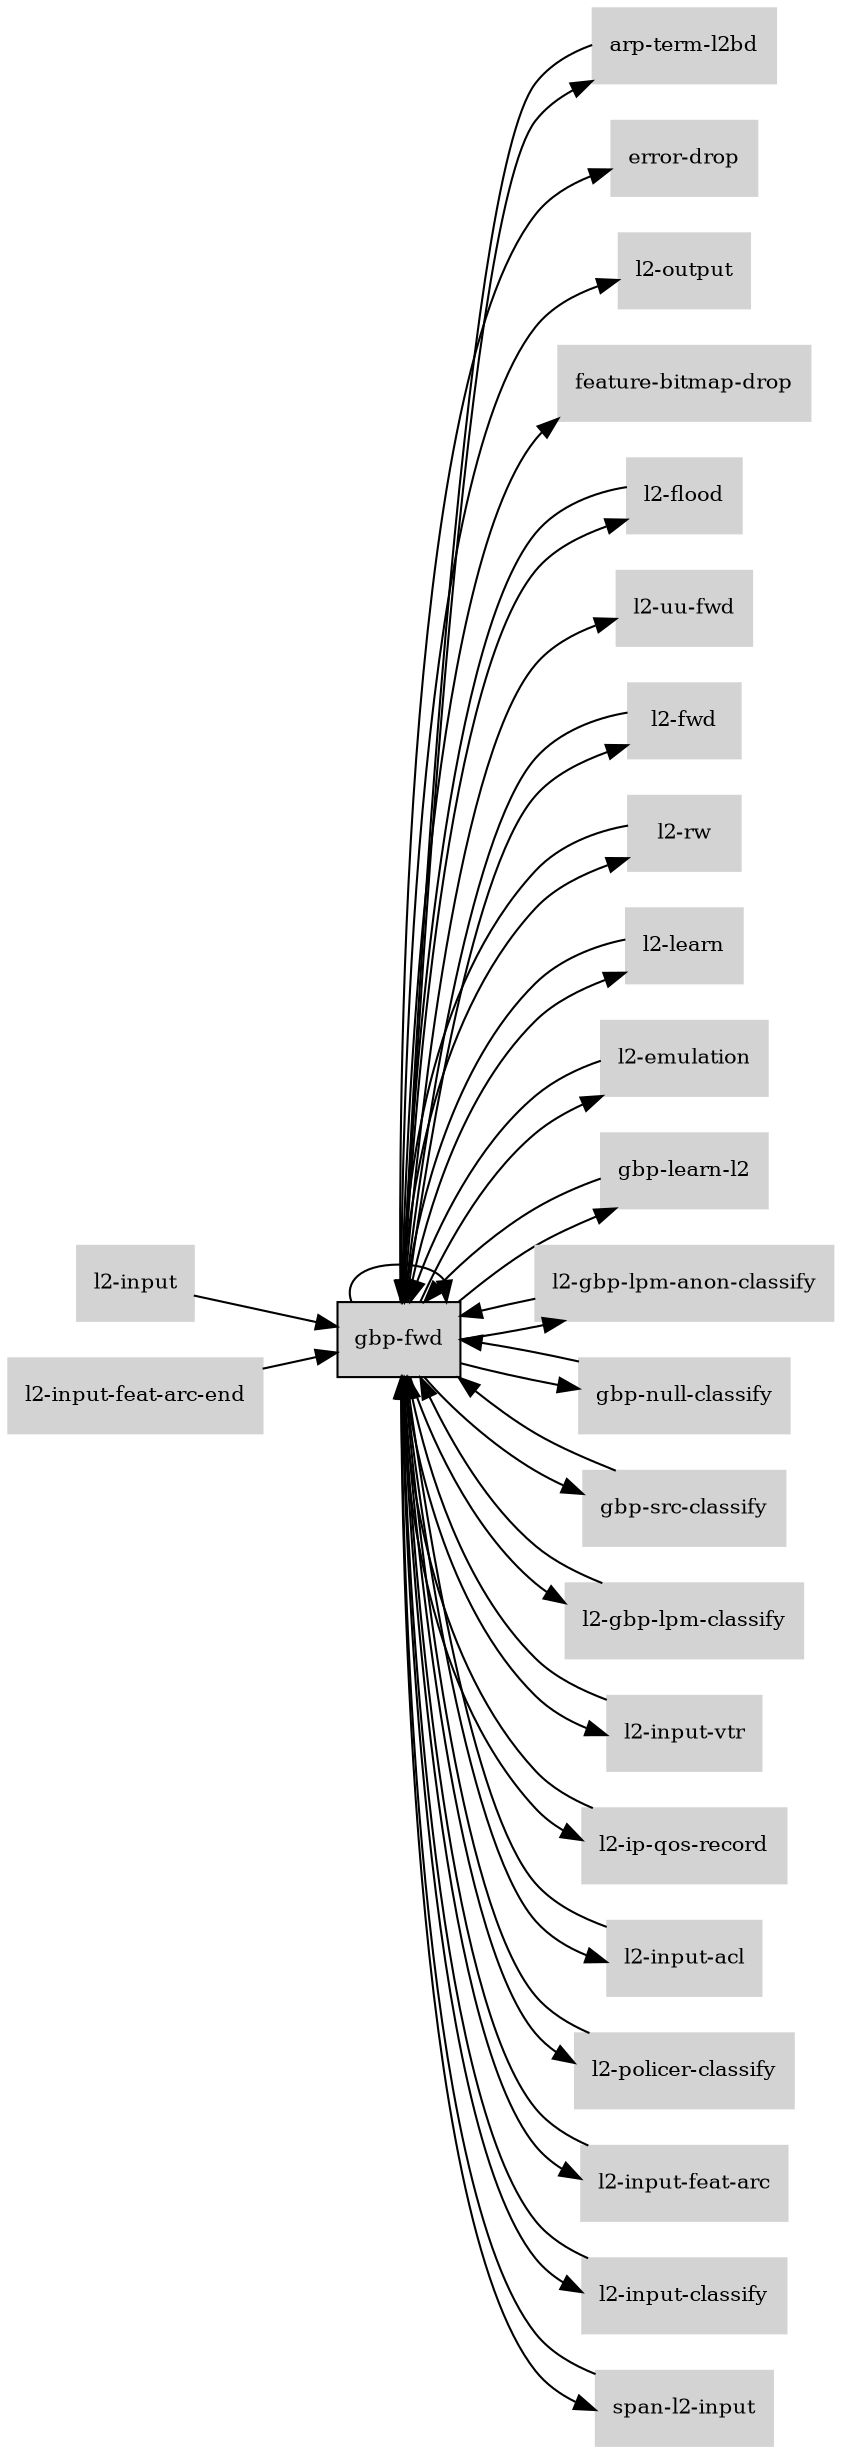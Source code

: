 digraph "gbp_fwd_subgraph" {
  rankdir=LR;
  node [shape=box, style=filled, fontsize=10, color=lightgray, fontcolor=black, fillcolor=lightgray];
  "gbp-fwd" [color=black, fontcolor=black, fillcolor=lightgray];
  edge [fontsize=8];
  "arp-term-l2bd" -> "gbp-fwd";
  "gbp-fwd" -> "error-drop";
  "gbp-fwd" -> "l2-output";
  "gbp-fwd" -> "feature-bitmap-drop";
  "gbp-fwd" -> "l2-flood";
  "gbp-fwd" -> "l2-uu-fwd";
  "gbp-fwd" -> "arp-term-l2bd";
  "gbp-fwd" -> "gbp-fwd";
  "gbp-fwd" -> "l2-fwd";
  "gbp-fwd" -> "l2-rw";
  "gbp-fwd" -> "l2-learn";
  "gbp-fwd" -> "l2-emulation";
  "gbp-fwd" -> "gbp-learn-l2";
  "gbp-fwd" -> "l2-gbp-lpm-anon-classify";
  "gbp-fwd" -> "gbp-null-classify";
  "gbp-fwd" -> "gbp-src-classify";
  "gbp-fwd" -> "l2-gbp-lpm-classify";
  "gbp-fwd" -> "l2-input-vtr";
  "gbp-fwd" -> "l2-ip-qos-record";
  "gbp-fwd" -> "l2-input-acl";
  "gbp-fwd" -> "l2-policer-classify";
  "gbp-fwd" -> "l2-input-feat-arc";
  "gbp-fwd" -> "l2-input-classify";
  "gbp-fwd" -> "span-l2-input";
  "gbp-learn-l2" -> "gbp-fwd";
  "gbp-null-classify" -> "gbp-fwd";
  "gbp-src-classify" -> "gbp-fwd";
  "l2-emulation" -> "gbp-fwd";
  "l2-flood" -> "gbp-fwd";
  "l2-fwd" -> "gbp-fwd";
  "l2-gbp-lpm-anon-classify" -> "gbp-fwd";
  "l2-gbp-lpm-classify" -> "gbp-fwd";
  "l2-input-classify" -> "gbp-fwd";
  "l2-input" -> "gbp-fwd";
  "l2-input-acl" -> "gbp-fwd";
  "l2-input-feat-arc" -> "gbp-fwd";
  "l2-input-feat-arc-end" -> "gbp-fwd";
  "l2-input-vtr" -> "gbp-fwd";
  "l2-ip-qos-record" -> "gbp-fwd";
  "l2-learn" -> "gbp-fwd";
  "l2-policer-classify" -> "gbp-fwd";
  "l2-rw" -> "gbp-fwd";
  "span-l2-input" -> "gbp-fwd";
}
